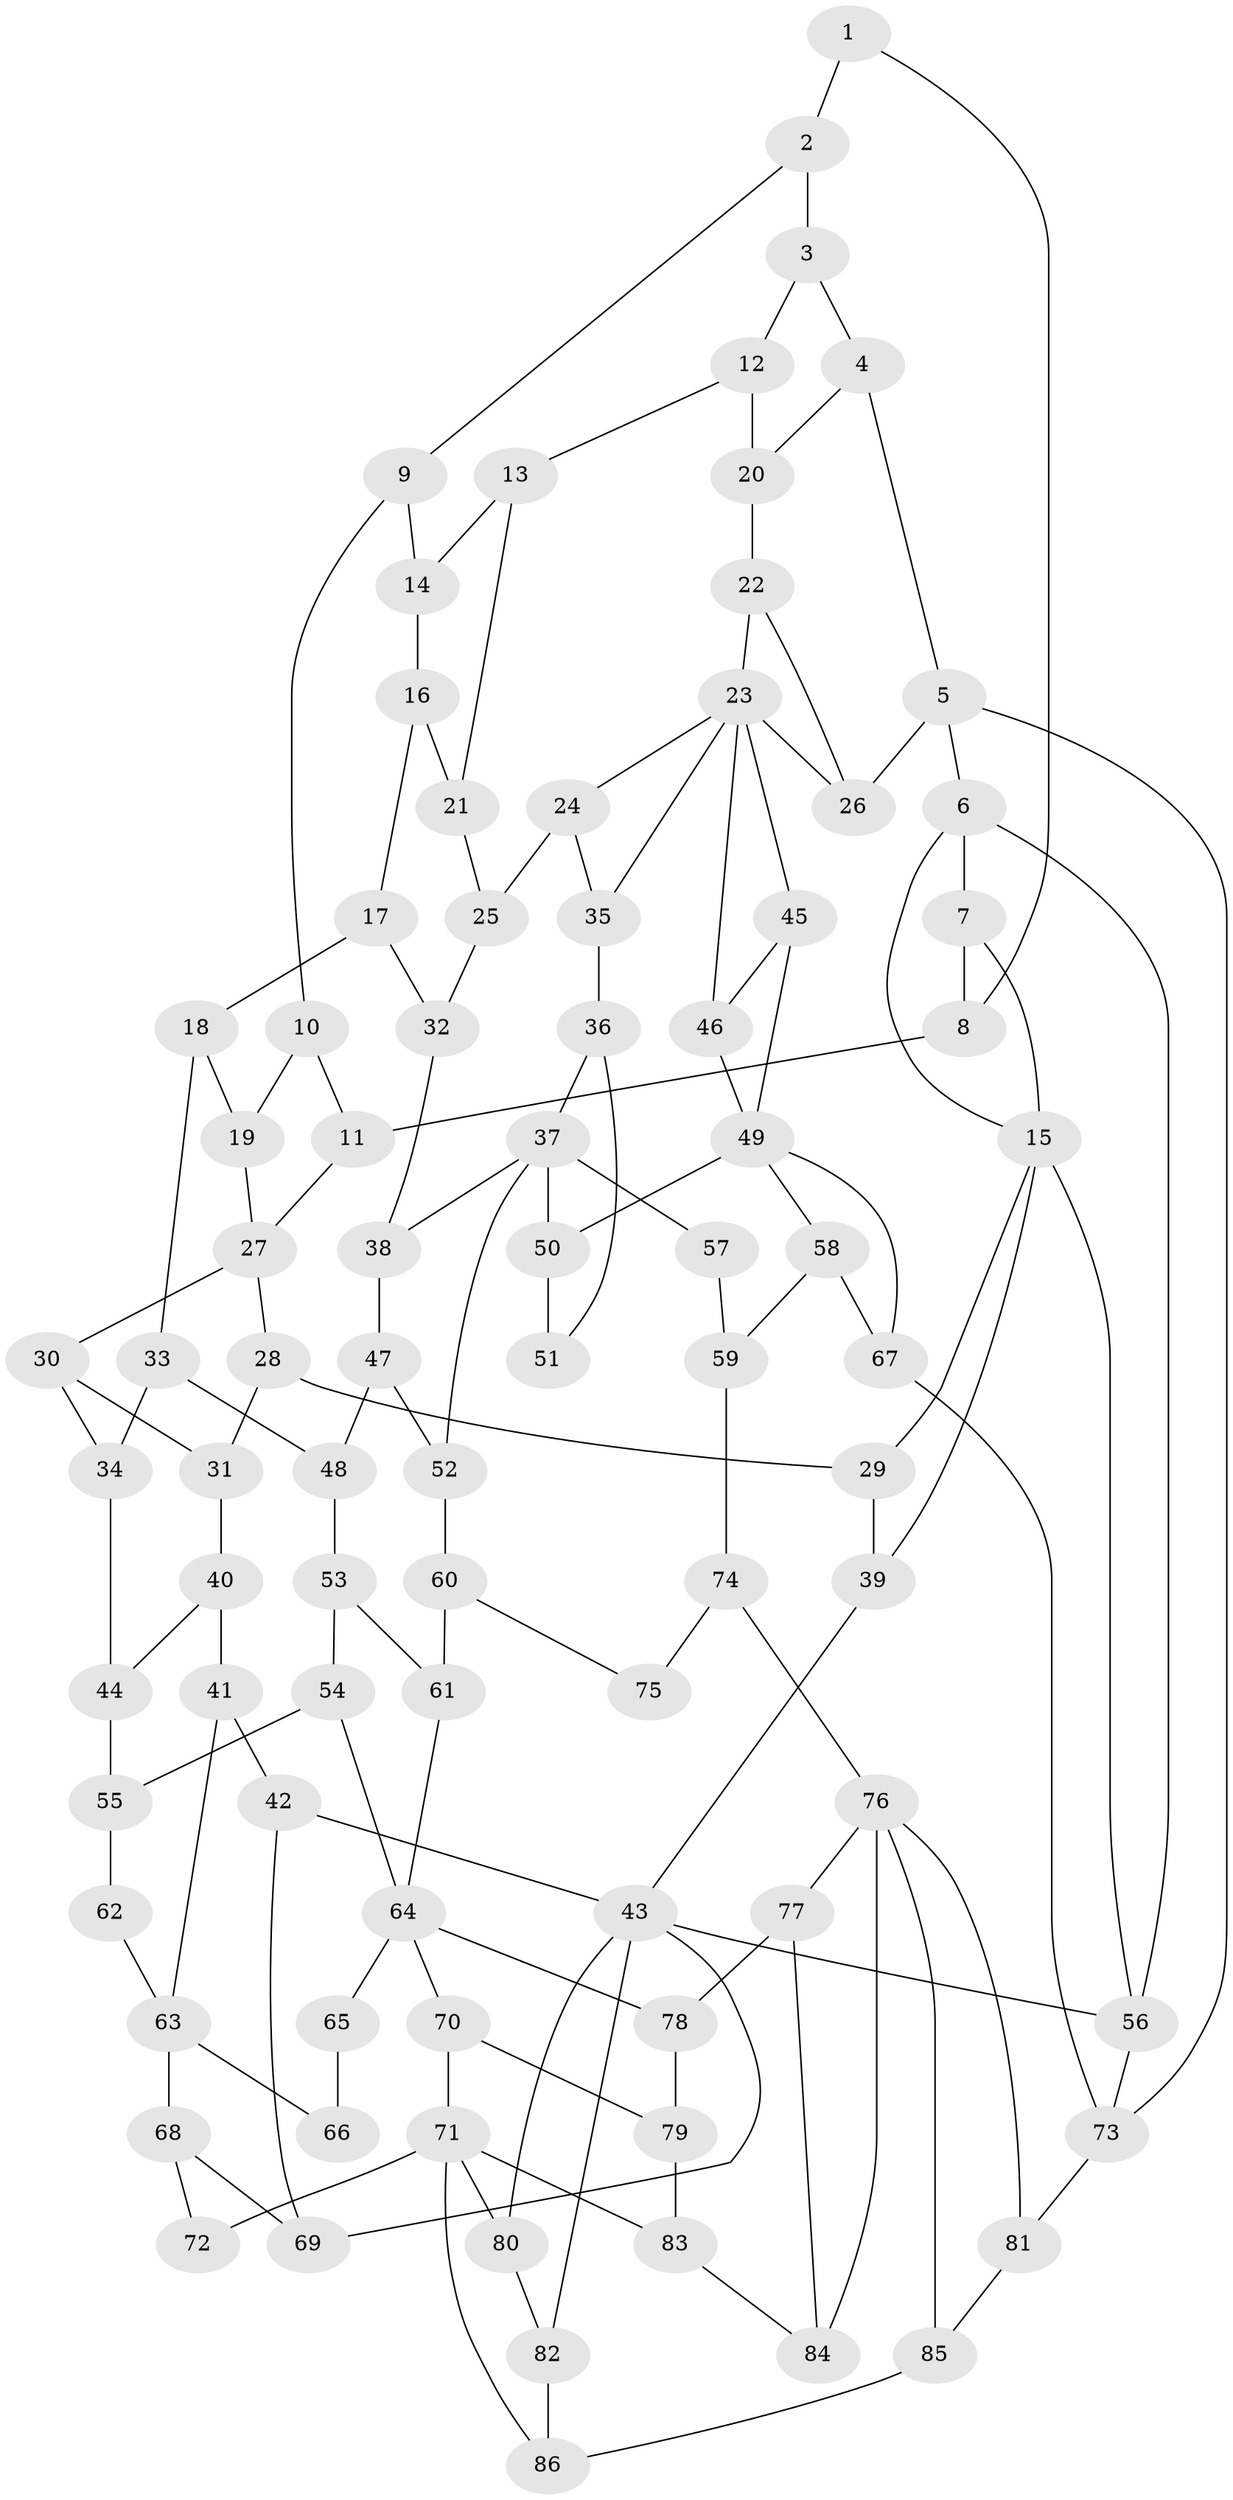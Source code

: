 // original degree distribution, {3: 0.01639344262295082, 4: 0.22131147540983606, 5: 0.5573770491803278, 6: 0.20491803278688525}
// Generated by graph-tools (version 1.1) at 2025/54/03/04/25 22:54:14]
// undirected, 86 vertices, 137 edges
graph export_dot {
  node [color=gray90,style=filled];
  1;
  2;
  3;
  4;
  5;
  6;
  7;
  8;
  9;
  10;
  11;
  12;
  13;
  14;
  15;
  16;
  17;
  18;
  19;
  20;
  21;
  22;
  23;
  24;
  25;
  26;
  27;
  28;
  29;
  30;
  31;
  32;
  33;
  34;
  35;
  36;
  37;
  38;
  39;
  40;
  41;
  42;
  43;
  44;
  45;
  46;
  47;
  48;
  49;
  50;
  51;
  52;
  53;
  54;
  55;
  56;
  57;
  58;
  59;
  60;
  61;
  62;
  63;
  64;
  65;
  66;
  67;
  68;
  69;
  70;
  71;
  72;
  73;
  74;
  75;
  76;
  77;
  78;
  79;
  80;
  81;
  82;
  83;
  84;
  85;
  86;
  1 -- 2 [weight=1.0];
  1 -- 8 [weight=1.0];
  2 -- 3 [weight=1.0];
  2 -- 9 [weight=1.0];
  3 -- 4 [weight=1.0];
  3 -- 12 [weight=1.0];
  4 -- 5 [weight=1.0];
  4 -- 20 [weight=1.0];
  5 -- 6 [weight=1.0];
  5 -- 26 [weight=1.0];
  5 -- 73 [weight=1.0];
  6 -- 7 [weight=1.0];
  6 -- 15 [weight=1.0];
  6 -- 56 [weight=1.0];
  7 -- 8 [weight=1.0];
  7 -- 15 [weight=2.0];
  8 -- 11 [weight=1.0];
  9 -- 10 [weight=1.0];
  9 -- 14 [weight=1.0];
  10 -- 11 [weight=1.0];
  10 -- 19 [weight=1.0];
  11 -- 27 [weight=1.0];
  12 -- 13 [weight=1.0];
  12 -- 20 [weight=1.0];
  13 -- 14 [weight=1.0];
  13 -- 21 [weight=1.0];
  14 -- 16 [weight=1.0];
  15 -- 29 [weight=1.0];
  15 -- 39 [weight=1.0];
  15 -- 56 [weight=1.0];
  16 -- 17 [weight=1.0];
  16 -- 21 [weight=1.0];
  17 -- 18 [weight=1.0];
  17 -- 32 [weight=1.0];
  18 -- 19 [weight=1.0];
  18 -- 33 [weight=1.0];
  19 -- 27 [weight=1.0];
  20 -- 22 [weight=1.0];
  21 -- 25 [weight=1.0];
  22 -- 23 [weight=1.0];
  22 -- 26 [weight=1.0];
  23 -- 24 [weight=1.0];
  23 -- 26 [weight=1.0];
  23 -- 35 [weight=1.0];
  23 -- 45 [weight=1.0];
  23 -- 46 [weight=1.0];
  24 -- 25 [weight=1.0];
  24 -- 35 [weight=1.0];
  25 -- 32 [weight=1.0];
  27 -- 28 [weight=1.0];
  27 -- 30 [weight=1.0];
  28 -- 29 [weight=1.0];
  28 -- 31 [weight=1.0];
  29 -- 39 [weight=1.0];
  30 -- 31 [weight=1.0];
  30 -- 34 [weight=1.0];
  31 -- 40 [weight=1.0];
  32 -- 38 [weight=1.0];
  33 -- 34 [weight=1.0];
  33 -- 48 [weight=1.0];
  34 -- 44 [weight=1.0];
  35 -- 36 [weight=1.0];
  36 -- 37 [weight=1.0];
  36 -- 51 [weight=1.0];
  37 -- 38 [weight=1.0];
  37 -- 50 [weight=1.0];
  37 -- 52 [weight=1.0];
  37 -- 57 [weight=2.0];
  38 -- 47 [weight=1.0];
  39 -- 43 [weight=1.0];
  40 -- 41 [weight=1.0];
  40 -- 44 [weight=1.0];
  41 -- 42 [weight=1.0];
  41 -- 63 [weight=1.0];
  42 -- 43 [weight=1.0];
  42 -- 69 [weight=1.0];
  43 -- 56 [weight=1.0];
  43 -- 69 [weight=1.0];
  43 -- 80 [weight=1.0];
  43 -- 82 [weight=1.0];
  44 -- 55 [weight=1.0];
  45 -- 46 [weight=1.0];
  45 -- 49 [weight=1.0];
  46 -- 49 [weight=1.0];
  47 -- 48 [weight=1.0];
  47 -- 52 [weight=1.0];
  48 -- 53 [weight=1.0];
  49 -- 50 [weight=2.0];
  49 -- 58 [weight=1.0];
  49 -- 67 [weight=1.0];
  50 -- 51 [weight=2.0];
  52 -- 60 [weight=1.0];
  53 -- 54 [weight=1.0];
  53 -- 61 [weight=1.0];
  54 -- 55 [weight=1.0];
  54 -- 64 [weight=1.0];
  55 -- 62 [weight=1.0];
  56 -- 73 [weight=1.0];
  57 -- 59 [weight=1.0];
  58 -- 59 [weight=1.0];
  58 -- 67 [weight=1.0];
  59 -- 74 [weight=1.0];
  60 -- 61 [weight=1.0];
  60 -- 75 [weight=1.0];
  61 -- 64 [weight=1.0];
  62 -- 63 [weight=2.0];
  63 -- 66 [weight=2.0];
  63 -- 68 [weight=1.0];
  64 -- 65 [weight=2.0];
  64 -- 70 [weight=1.0];
  64 -- 78 [weight=1.0];
  65 -- 66 [weight=1.0];
  67 -- 73 [weight=1.0];
  68 -- 69 [weight=1.0];
  68 -- 72 [weight=1.0];
  70 -- 71 [weight=1.0];
  70 -- 79 [weight=1.0];
  71 -- 72 [weight=2.0];
  71 -- 80 [weight=1.0];
  71 -- 83 [weight=1.0];
  71 -- 86 [weight=1.0];
  73 -- 81 [weight=1.0];
  74 -- 75 [weight=2.0];
  74 -- 76 [weight=2.0];
  76 -- 77 [weight=1.0];
  76 -- 81 [weight=1.0];
  76 -- 84 [weight=1.0];
  76 -- 85 [weight=1.0];
  77 -- 78 [weight=1.0];
  77 -- 84 [weight=1.0];
  78 -- 79 [weight=1.0];
  79 -- 83 [weight=1.0];
  80 -- 82 [weight=1.0];
  81 -- 85 [weight=1.0];
  82 -- 86 [weight=1.0];
  83 -- 84 [weight=1.0];
  85 -- 86 [weight=1.0];
}
